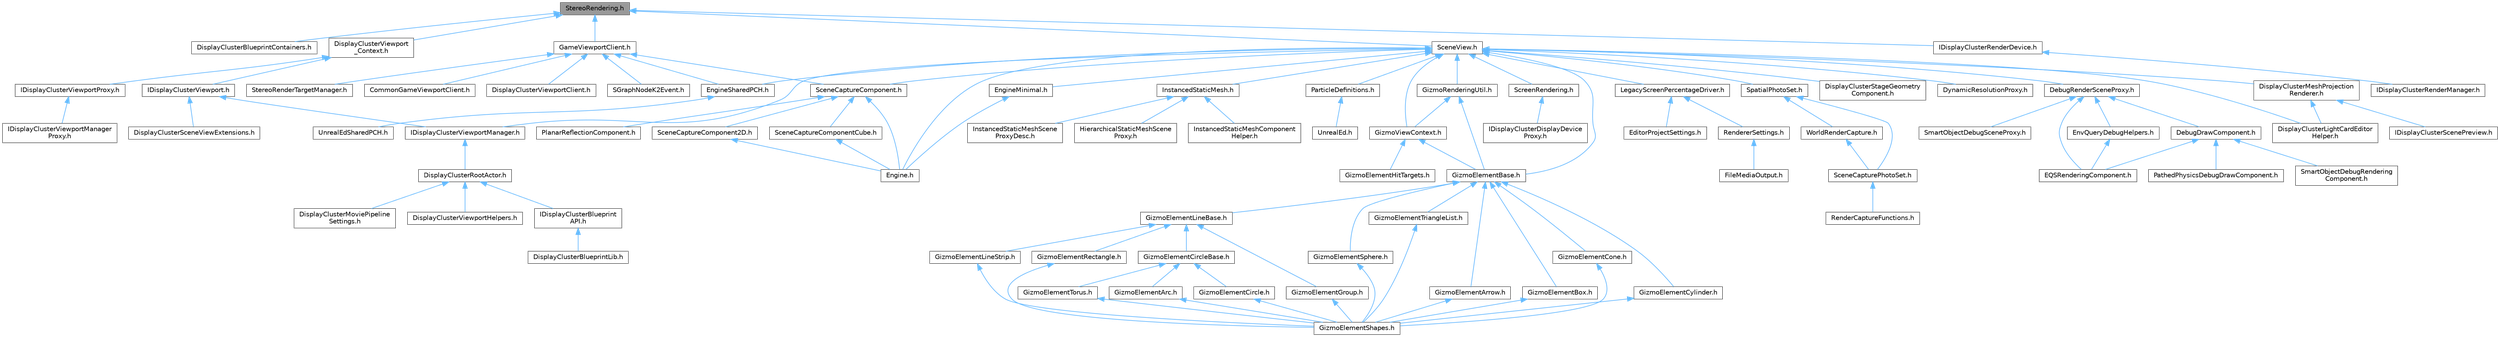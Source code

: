 digraph "StereoRendering.h"
{
 // INTERACTIVE_SVG=YES
 // LATEX_PDF_SIZE
  bgcolor="transparent";
  edge [fontname=Helvetica,fontsize=10,labelfontname=Helvetica,labelfontsize=10];
  node [fontname=Helvetica,fontsize=10,shape=box,height=0.2,width=0.4];
  Node1 [id="Node000001",label="StereoRendering.h",height=0.2,width=0.4,color="gray40", fillcolor="grey60", style="filled", fontcolor="black",tooltip=" "];
  Node1 -> Node2 [id="edge1_Node000001_Node000002",dir="back",color="steelblue1",style="solid",tooltip=" "];
  Node2 [id="Node000002",label="DisplayClusterBlueprintContainers.h",height=0.2,width=0.4,color="grey40", fillcolor="white", style="filled",URL="$d9/dff/DisplayClusterBlueprintContainers_8h.html",tooltip=" "];
  Node1 -> Node3 [id="edge2_Node000001_Node000003",dir="back",color="steelblue1",style="solid",tooltip=" "];
  Node3 [id="Node000003",label="DisplayClusterViewport\l_Context.h",height=0.2,width=0.4,color="grey40", fillcolor="white", style="filled",URL="$dd/deb/DisplayClusterViewport__Context_8h.html",tooltip=" "];
  Node3 -> Node4 [id="edge3_Node000003_Node000004",dir="back",color="steelblue1",style="solid",tooltip=" "];
  Node4 [id="Node000004",label="IDisplayClusterViewport.h",height=0.2,width=0.4,color="grey40", fillcolor="white", style="filled",URL="$dc/d64/IDisplayClusterViewport_8h.html",tooltip=" "];
  Node4 -> Node5 [id="edge4_Node000004_Node000005",dir="back",color="steelblue1",style="solid",tooltip=" "];
  Node5 [id="Node000005",label="DisplayClusterSceneViewExtensions.h",height=0.2,width=0.4,color="grey40", fillcolor="white", style="filled",URL="$db/dda/DisplayClusterSceneViewExtensions_8h.html",tooltip=" "];
  Node4 -> Node6 [id="edge5_Node000004_Node000006",dir="back",color="steelblue1",style="solid",tooltip=" "];
  Node6 [id="Node000006",label="IDisplayClusterViewportManager.h",height=0.2,width=0.4,color="grey40", fillcolor="white", style="filled",URL="$db/da9/IDisplayClusterViewportManager_8h.html",tooltip=" "];
  Node6 -> Node7 [id="edge6_Node000006_Node000007",dir="back",color="steelblue1",style="solid",tooltip=" "];
  Node7 [id="Node000007",label="DisplayClusterRootActor.h",height=0.2,width=0.4,color="grey40", fillcolor="white", style="filled",URL="$d0/d41/DisplayClusterRootActor_8h.html",tooltip=" "];
  Node7 -> Node8 [id="edge7_Node000007_Node000008",dir="back",color="steelblue1",style="solid",tooltip=" "];
  Node8 [id="Node000008",label="DisplayClusterMoviePipeline\lSettings.h",height=0.2,width=0.4,color="grey40", fillcolor="white", style="filled",URL="$d7/d56/DisplayClusterMoviePipelineSettings_8h.html",tooltip=" "];
  Node7 -> Node9 [id="edge8_Node000007_Node000009",dir="back",color="steelblue1",style="solid",tooltip=" "];
  Node9 [id="Node000009",label="DisplayClusterViewportHelpers.h",height=0.2,width=0.4,color="grey40", fillcolor="white", style="filled",URL="$d6/d8b/DisplayClusterViewportHelpers_8h.html",tooltip=" "];
  Node7 -> Node10 [id="edge9_Node000007_Node000010",dir="back",color="steelblue1",style="solid",tooltip=" "];
  Node10 [id="Node000010",label="IDisplayClusterBlueprint\lAPI.h",height=0.2,width=0.4,color="grey40", fillcolor="white", style="filled",URL="$d6/dd6/IDisplayClusterBlueprintAPI_8h.html",tooltip=" "];
  Node10 -> Node11 [id="edge10_Node000010_Node000011",dir="back",color="steelblue1",style="solid",tooltip=" "];
  Node11 [id="Node000011",label="DisplayClusterBlueprintLib.h",height=0.2,width=0.4,color="grey40", fillcolor="white", style="filled",URL="$d9/d13/DisplayClusterBlueprintLib_8h.html",tooltip=" "];
  Node3 -> Node12 [id="edge11_Node000003_Node000012",dir="back",color="steelblue1",style="solid",tooltip=" "];
  Node12 [id="Node000012",label="IDisplayClusterViewportProxy.h",height=0.2,width=0.4,color="grey40", fillcolor="white", style="filled",URL="$df/dfd/IDisplayClusterViewportProxy_8h.html",tooltip=" "];
  Node12 -> Node13 [id="edge12_Node000012_Node000013",dir="back",color="steelblue1",style="solid",tooltip=" "];
  Node13 [id="Node000013",label="IDisplayClusterViewportManager\lProxy.h",height=0.2,width=0.4,color="grey40", fillcolor="white", style="filled",URL="$d9/d0a/IDisplayClusterViewportManagerProxy_8h.html",tooltip=" "];
  Node1 -> Node14 [id="edge13_Node000001_Node000014",dir="back",color="steelblue1",style="solid",tooltip=" "];
  Node14 [id="Node000014",label="GameViewportClient.h",height=0.2,width=0.4,color="grey40", fillcolor="white", style="filled",URL="$d2/db9/GameViewportClient_8h.html",tooltip=" "];
  Node14 -> Node15 [id="edge14_Node000014_Node000015",dir="back",color="steelblue1",style="solid",tooltip=" "];
  Node15 [id="Node000015",label="CommonGameViewportClient.h",height=0.2,width=0.4,color="grey40", fillcolor="white", style="filled",URL="$da/dfc/CommonGameViewportClient_8h.html",tooltip=" "];
  Node14 -> Node16 [id="edge15_Node000014_Node000016",dir="back",color="steelblue1",style="solid",tooltip=" "];
  Node16 [id="Node000016",label="DisplayClusterViewportClient.h",height=0.2,width=0.4,color="grey40", fillcolor="white", style="filled",URL="$d5/de2/DisplayClusterViewportClient_8h.html",tooltip=" "];
  Node14 -> Node17 [id="edge16_Node000014_Node000017",dir="back",color="steelblue1",style="solid",tooltip=" "];
  Node17 [id="Node000017",label="EngineSharedPCH.h",height=0.2,width=0.4,color="grey40", fillcolor="white", style="filled",URL="$dc/dbb/EngineSharedPCH_8h.html",tooltip=" "];
  Node17 -> Node18 [id="edge17_Node000017_Node000018",dir="back",color="steelblue1",style="solid",tooltip=" "];
  Node18 [id="Node000018",label="UnrealEdSharedPCH.h",height=0.2,width=0.4,color="grey40", fillcolor="white", style="filled",URL="$d1/de6/UnrealEdSharedPCH_8h.html",tooltip=" "];
  Node14 -> Node19 [id="edge18_Node000014_Node000019",dir="back",color="steelblue1",style="solid",tooltip=" "];
  Node19 [id="Node000019",label="SGraphNodeK2Event.h",height=0.2,width=0.4,color="grey40", fillcolor="white", style="filled",URL="$de/d09/SGraphNodeK2Event_8h.html",tooltip=" "];
  Node14 -> Node20 [id="edge19_Node000014_Node000020",dir="back",color="steelblue1",style="solid",tooltip=" "];
  Node20 [id="Node000020",label="SceneCaptureComponent.h",height=0.2,width=0.4,color="grey40", fillcolor="white", style="filled",URL="$d2/d59/SceneCaptureComponent_8h.html",tooltip=" "];
  Node20 -> Node21 [id="edge20_Node000020_Node000021",dir="back",color="steelblue1",style="solid",tooltip=" "];
  Node21 [id="Node000021",label="Engine.h",height=0.2,width=0.4,color="grey40", fillcolor="white", style="filled",URL="$d1/d34/Public_2Engine_8h.html",tooltip=" "];
  Node20 -> Node22 [id="edge21_Node000020_Node000022",dir="back",color="steelblue1",style="solid",tooltip=" "];
  Node22 [id="Node000022",label="PlanarReflectionComponent.h",height=0.2,width=0.4,color="grey40", fillcolor="white", style="filled",URL="$db/d56/PlanarReflectionComponent_8h.html",tooltip=" "];
  Node20 -> Node23 [id="edge22_Node000020_Node000023",dir="back",color="steelblue1",style="solid",tooltip=" "];
  Node23 [id="Node000023",label="SceneCaptureComponent2D.h",height=0.2,width=0.4,color="grey40", fillcolor="white", style="filled",URL="$d1/dc3/SceneCaptureComponent2D_8h.html",tooltip=" "];
  Node23 -> Node21 [id="edge23_Node000023_Node000021",dir="back",color="steelblue1",style="solid",tooltip=" "];
  Node20 -> Node24 [id="edge24_Node000020_Node000024",dir="back",color="steelblue1",style="solid",tooltip=" "];
  Node24 [id="Node000024",label="SceneCaptureComponentCube.h",height=0.2,width=0.4,color="grey40", fillcolor="white", style="filled",URL="$db/d12/SceneCaptureComponentCube_8h.html",tooltip=" "];
  Node24 -> Node21 [id="edge25_Node000024_Node000021",dir="back",color="steelblue1",style="solid",tooltip=" "];
  Node14 -> Node25 [id="edge26_Node000014_Node000025",dir="back",color="steelblue1",style="solid",tooltip=" "];
  Node25 [id="Node000025",label="StereoRenderTargetManager.h",height=0.2,width=0.4,color="grey40", fillcolor="white", style="filled",URL="$d0/d18/StereoRenderTargetManager_8h.html",tooltip=" "];
  Node1 -> Node26 [id="edge27_Node000001_Node000026",dir="back",color="steelblue1",style="solid",tooltip=" "];
  Node26 [id="Node000026",label="IDisplayClusterRenderDevice.h",height=0.2,width=0.4,color="grey40", fillcolor="white", style="filled",URL="$d3/d2e/IDisplayClusterRenderDevice_8h.html",tooltip=" "];
  Node26 -> Node27 [id="edge28_Node000026_Node000027",dir="back",color="steelblue1",style="solid",tooltip=" "];
  Node27 [id="Node000027",label="IDisplayClusterRenderManager.h",height=0.2,width=0.4,color="grey40", fillcolor="white", style="filled",URL="$de/d11/IDisplayClusterRenderManager_8h.html",tooltip=" "];
  Node1 -> Node28 [id="edge29_Node000001_Node000028",dir="back",color="steelblue1",style="solid",tooltip=" "];
  Node28 [id="Node000028",label="SceneView.h",height=0.2,width=0.4,color="grey40", fillcolor="white", style="filled",URL="$d0/d2a/SceneView_8h.html",tooltip=" "];
  Node28 -> Node29 [id="edge30_Node000028_Node000029",dir="back",color="steelblue1",style="solid",tooltip=" "];
  Node29 [id="Node000029",label="DebugRenderSceneProxy.h",height=0.2,width=0.4,color="grey40", fillcolor="white", style="filled",URL="$dc/db2/DebugRenderSceneProxy_8h.html",tooltip=" "];
  Node29 -> Node30 [id="edge31_Node000029_Node000030",dir="back",color="steelblue1",style="solid",tooltip=" "];
  Node30 [id="Node000030",label="DebugDrawComponent.h",height=0.2,width=0.4,color="grey40", fillcolor="white", style="filled",URL="$d9/dae/DebugDrawComponent_8h.html",tooltip=" "];
  Node30 -> Node31 [id="edge32_Node000030_Node000031",dir="back",color="steelblue1",style="solid",tooltip=" "];
  Node31 [id="Node000031",label="EQSRenderingComponent.h",height=0.2,width=0.4,color="grey40", fillcolor="white", style="filled",URL="$df/d63/EQSRenderingComponent_8h.html",tooltip=" "];
  Node30 -> Node32 [id="edge33_Node000030_Node000032",dir="back",color="steelblue1",style="solid",tooltip=" "];
  Node32 [id="Node000032",label="PathedPhysicsDebugDrawComponent.h",height=0.2,width=0.4,color="grey40", fillcolor="white", style="filled",URL="$d9/dd8/PathedPhysicsDebugDrawComponent_8h.html",tooltip=" "];
  Node30 -> Node33 [id="edge34_Node000030_Node000033",dir="back",color="steelblue1",style="solid",tooltip=" "];
  Node33 [id="Node000033",label="SmartObjectDebugRendering\lComponent.h",height=0.2,width=0.4,color="grey40", fillcolor="white", style="filled",URL="$d2/db9/SmartObjectDebugRenderingComponent_8h.html",tooltip=" "];
  Node29 -> Node31 [id="edge35_Node000029_Node000031",dir="back",color="steelblue1",style="solid",tooltip=" "];
  Node29 -> Node34 [id="edge36_Node000029_Node000034",dir="back",color="steelblue1",style="solid",tooltip=" "];
  Node34 [id="Node000034",label="EnvQueryDebugHelpers.h",height=0.2,width=0.4,color="grey40", fillcolor="white", style="filled",URL="$de/dda/EnvQueryDebugHelpers_8h.html",tooltip=" "];
  Node34 -> Node31 [id="edge37_Node000034_Node000031",dir="back",color="steelblue1",style="solid",tooltip=" "];
  Node29 -> Node35 [id="edge38_Node000029_Node000035",dir="back",color="steelblue1",style="solid",tooltip=" "];
  Node35 [id="Node000035",label="SmartObjectDebugSceneProxy.h",height=0.2,width=0.4,color="grey40", fillcolor="white", style="filled",URL="$dd/df5/SmartObjectDebugSceneProxy_8h.html",tooltip=" "];
  Node28 -> Node36 [id="edge39_Node000028_Node000036",dir="back",color="steelblue1",style="solid",tooltip=" "];
  Node36 [id="Node000036",label="DisplayClusterLightCardEditor\lHelper.h",height=0.2,width=0.4,color="grey40", fillcolor="white", style="filled",URL="$d5/d0b/DisplayClusterLightCardEditorHelper_8h.html",tooltip=" "];
  Node28 -> Node37 [id="edge40_Node000028_Node000037",dir="back",color="steelblue1",style="solid",tooltip=" "];
  Node37 [id="Node000037",label="DisplayClusterMeshProjection\lRenderer.h",height=0.2,width=0.4,color="grey40", fillcolor="white", style="filled",URL="$d5/d85/DisplayClusterMeshProjectionRenderer_8h.html",tooltip=" "];
  Node37 -> Node36 [id="edge41_Node000037_Node000036",dir="back",color="steelblue1",style="solid",tooltip=" "];
  Node37 -> Node38 [id="edge42_Node000037_Node000038",dir="back",color="steelblue1",style="solid",tooltip=" "];
  Node38 [id="Node000038",label="IDisplayClusterScenePreview.h",height=0.2,width=0.4,color="grey40", fillcolor="white", style="filled",URL="$dc/dce/IDisplayClusterScenePreview_8h.html",tooltip=" "];
  Node28 -> Node39 [id="edge43_Node000028_Node000039",dir="back",color="steelblue1",style="solid",tooltip=" "];
  Node39 [id="Node000039",label="DisplayClusterStageGeometry\lComponent.h",height=0.2,width=0.4,color="grey40", fillcolor="white", style="filled",URL="$d2/df3/DisplayClusterStageGeometryComponent_8h.html",tooltip=" "];
  Node28 -> Node40 [id="edge44_Node000028_Node000040",dir="back",color="steelblue1",style="solid",tooltip=" "];
  Node40 [id="Node000040",label="DynamicResolutionProxy.h",height=0.2,width=0.4,color="grey40", fillcolor="white", style="filled",URL="$de/d4c/DynamicResolutionProxy_8h.html",tooltip=" "];
  Node28 -> Node21 [id="edge45_Node000028_Node000021",dir="back",color="steelblue1",style="solid",tooltip=" "];
  Node28 -> Node41 [id="edge46_Node000028_Node000041",dir="back",color="steelblue1",style="solid",tooltip=" "];
  Node41 [id="Node000041",label="EngineMinimal.h",height=0.2,width=0.4,color="grey40", fillcolor="white", style="filled",URL="$d0/d2c/EngineMinimal_8h.html",tooltip=" "];
  Node41 -> Node21 [id="edge47_Node000041_Node000021",dir="back",color="steelblue1",style="solid",tooltip=" "];
  Node28 -> Node17 [id="edge48_Node000028_Node000017",dir="back",color="steelblue1",style="solid",tooltip=" "];
  Node28 -> Node42 [id="edge49_Node000028_Node000042",dir="back",color="steelblue1",style="solid",tooltip=" "];
  Node42 [id="Node000042",label="GizmoElementBase.h",height=0.2,width=0.4,color="grey40", fillcolor="white", style="filled",URL="$d5/d19/GizmoElementBase_8h.html",tooltip=" "];
  Node42 -> Node43 [id="edge50_Node000042_Node000043",dir="back",color="steelblue1",style="solid",tooltip=" "];
  Node43 [id="Node000043",label="GizmoElementArrow.h",height=0.2,width=0.4,color="grey40", fillcolor="white", style="filled",URL="$df/d5b/GizmoElementArrow_8h.html",tooltip=" "];
  Node43 -> Node44 [id="edge51_Node000043_Node000044",dir="back",color="steelblue1",style="solid",tooltip=" "];
  Node44 [id="Node000044",label="GizmoElementShapes.h",height=0.2,width=0.4,color="grey40", fillcolor="white", style="filled",URL="$d9/d54/GizmoElementShapes_8h.html",tooltip=" "];
  Node42 -> Node45 [id="edge52_Node000042_Node000045",dir="back",color="steelblue1",style="solid",tooltip=" "];
  Node45 [id="Node000045",label="GizmoElementBox.h",height=0.2,width=0.4,color="grey40", fillcolor="white", style="filled",URL="$d6/d7f/GizmoElementBox_8h.html",tooltip=" "];
  Node45 -> Node44 [id="edge53_Node000045_Node000044",dir="back",color="steelblue1",style="solid",tooltip=" "];
  Node42 -> Node46 [id="edge54_Node000042_Node000046",dir="back",color="steelblue1",style="solid",tooltip=" "];
  Node46 [id="Node000046",label="GizmoElementCone.h",height=0.2,width=0.4,color="grey40", fillcolor="white", style="filled",URL="$dc/dca/GizmoElementCone_8h.html",tooltip=" "];
  Node46 -> Node44 [id="edge55_Node000046_Node000044",dir="back",color="steelblue1",style="solid",tooltip=" "];
  Node42 -> Node47 [id="edge56_Node000042_Node000047",dir="back",color="steelblue1",style="solid",tooltip=" "];
  Node47 [id="Node000047",label="GizmoElementCylinder.h",height=0.2,width=0.4,color="grey40", fillcolor="white", style="filled",URL="$da/dff/GizmoElementCylinder_8h.html",tooltip=" "];
  Node47 -> Node44 [id="edge57_Node000047_Node000044",dir="back",color="steelblue1",style="solid",tooltip=" "];
  Node42 -> Node48 [id="edge58_Node000042_Node000048",dir="back",color="steelblue1",style="solid",tooltip=" "];
  Node48 [id="Node000048",label="GizmoElementLineBase.h",height=0.2,width=0.4,color="grey40", fillcolor="white", style="filled",URL="$d4/d1b/GizmoElementLineBase_8h.html",tooltip=" "];
  Node48 -> Node49 [id="edge59_Node000048_Node000049",dir="back",color="steelblue1",style="solid",tooltip=" "];
  Node49 [id="Node000049",label="GizmoElementCircleBase.h",height=0.2,width=0.4,color="grey40", fillcolor="white", style="filled",URL="$d5/d29/GizmoElementCircleBase_8h.html",tooltip=" "];
  Node49 -> Node50 [id="edge60_Node000049_Node000050",dir="back",color="steelblue1",style="solid",tooltip=" "];
  Node50 [id="Node000050",label="GizmoElementArc.h",height=0.2,width=0.4,color="grey40", fillcolor="white", style="filled",URL="$dc/dda/GizmoElementArc_8h.html",tooltip=" "];
  Node50 -> Node44 [id="edge61_Node000050_Node000044",dir="back",color="steelblue1",style="solid",tooltip=" "];
  Node49 -> Node51 [id="edge62_Node000049_Node000051",dir="back",color="steelblue1",style="solid",tooltip=" "];
  Node51 [id="Node000051",label="GizmoElementCircle.h",height=0.2,width=0.4,color="grey40", fillcolor="white", style="filled",URL="$dd/dd8/GizmoElementCircle_8h.html",tooltip=" "];
  Node51 -> Node44 [id="edge63_Node000051_Node000044",dir="back",color="steelblue1",style="solid",tooltip=" "];
  Node49 -> Node52 [id="edge64_Node000049_Node000052",dir="back",color="steelblue1",style="solid",tooltip=" "];
  Node52 [id="Node000052",label="GizmoElementTorus.h",height=0.2,width=0.4,color="grey40", fillcolor="white", style="filled",URL="$df/d72/GizmoElementTorus_8h.html",tooltip=" "];
  Node52 -> Node44 [id="edge65_Node000052_Node000044",dir="back",color="steelblue1",style="solid",tooltip=" "];
  Node48 -> Node53 [id="edge66_Node000048_Node000053",dir="back",color="steelblue1",style="solid",tooltip=" "];
  Node53 [id="Node000053",label="GizmoElementGroup.h",height=0.2,width=0.4,color="grey40", fillcolor="white", style="filled",URL="$df/d24/GizmoElementGroup_8h.html",tooltip=" "];
  Node53 -> Node44 [id="edge67_Node000053_Node000044",dir="back",color="steelblue1",style="solid",tooltip=" "];
  Node48 -> Node54 [id="edge68_Node000048_Node000054",dir="back",color="steelblue1",style="solid",tooltip=" "];
  Node54 [id="Node000054",label="GizmoElementLineStrip.h",height=0.2,width=0.4,color="grey40", fillcolor="white", style="filled",URL="$d8/dca/GizmoElementLineStrip_8h.html",tooltip=" "];
  Node54 -> Node44 [id="edge69_Node000054_Node000044",dir="back",color="steelblue1",style="solid",tooltip=" "];
  Node48 -> Node55 [id="edge70_Node000048_Node000055",dir="back",color="steelblue1",style="solid",tooltip=" "];
  Node55 [id="Node000055",label="GizmoElementRectangle.h",height=0.2,width=0.4,color="grey40", fillcolor="white", style="filled",URL="$de/d3f/GizmoElementRectangle_8h.html",tooltip=" "];
  Node55 -> Node44 [id="edge71_Node000055_Node000044",dir="back",color="steelblue1",style="solid",tooltip=" "];
  Node42 -> Node56 [id="edge72_Node000042_Node000056",dir="back",color="steelblue1",style="solid",tooltip=" "];
  Node56 [id="Node000056",label="GizmoElementSphere.h",height=0.2,width=0.4,color="grey40", fillcolor="white", style="filled",URL="$df/d53/GizmoElementSphere_8h.html",tooltip=" "];
  Node56 -> Node44 [id="edge73_Node000056_Node000044",dir="back",color="steelblue1",style="solid",tooltip=" "];
  Node42 -> Node57 [id="edge74_Node000042_Node000057",dir="back",color="steelblue1",style="solid",tooltip=" "];
  Node57 [id="Node000057",label="GizmoElementTriangleList.h",height=0.2,width=0.4,color="grey40", fillcolor="white", style="filled",URL="$dc/dc3/GizmoElementTriangleList_8h.html",tooltip=" "];
  Node57 -> Node44 [id="edge75_Node000057_Node000044",dir="back",color="steelblue1",style="solid",tooltip=" "];
  Node28 -> Node58 [id="edge76_Node000028_Node000058",dir="back",color="steelblue1",style="solid",tooltip=" "];
  Node58 [id="Node000058",label="GizmoRenderingUtil.h",height=0.2,width=0.4,color="grey40", fillcolor="white", style="filled",URL="$d0/d40/GizmoRenderingUtil_8h.html",tooltip=" "];
  Node58 -> Node42 [id="edge77_Node000058_Node000042",dir="back",color="steelblue1",style="solid",tooltip=" "];
  Node58 -> Node59 [id="edge78_Node000058_Node000059",dir="back",color="steelblue1",style="solid",tooltip=" "];
  Node59 [id="Node000059",label="GizmoViewContext.h",height=0.2,width=0.4,color="grey40", fillcolor="white", style="filled",URL="$dd/d1a/GizmoViewContext_8h.html",tooltip=" "];
  Node59 -> Node42 [id="edge79_Node000059_Node000042",dir="back",color="steelblue1",style="solid",tooltip=" "];
  Node59 -> Node60 [id="edge80_Node000059_Node000060",dir="back",color="steelblue1",style="solid",tooltip=" "];
  Node60 [id="Node000060",label="GizmoElementHitTargets.h",height=0.2,width=0.4,color="grey40", fillcolor="white", style="filled",URL="$da/d23/GizmoElementHitTargets_8h.html",tooltip=" "];
  Node28 -> Node59 [id="edge81_Node000028_Node000059",dir="back",color="steelblue1",style="solid",tooltip=" "];
  Node28 -> Node6 [id="edge82_Node000028_Node000006",dir="back",color="steelblue1",style="solid",tooltip=" "];
  Node28 -> Node61 [id="edge83_Node000028_Node000061",dir="back",color="steelblue1",style="solid",tooltip=" "];
  Node61 [id="Node000061",label="InstancedStaticMesh.h",height=0.2,width=0.4,color="grey40", fillcolor="white", style="filled",URL="$dd/d89/InstancedStaticMesh_8h.html",tooltip=" "];
  Node61 -> Node62 [id="edge84_Node000061_Node000062",dir="back",color="steelblue1",style="solid",tooltip=" "];
  Node62 [id="Node000062",label="HierarchicalStaticMeshScene\lProxy.h",height=0.2,width=0.4,color="grey40", fillcolor="white", style="filled",URL="$d3/d4d/HierarchicalStaticMeshSceneProxy_8h.html",tooltip=" "];
  Node61 -> Node63 [id="edge85_Node000061_Node000063",dir="back",color="steelblue1",style="solid",tooltip=" "];
  Node63 [id="Node000063",label="InstancedStaticMeshComponent\lHelper.h",height=0.2,width=0.4,color="grey40", fillcolor="white", style="filled",URL="$dc/dc7/InstancedStaticMeshComponentHelper_8h.html",tooltip=" "];
  Node61 -> Node64 [id="edge86_Node000061_Node000064",dir="back",color="steelblue1",style="solid",tooltip=" "];
  Node64 [id="Node000064",label="InstancedStaticMeshScene\lProxyDesc.h",height=0.2,width=0.4,color="grey40", fillcolor="white", style="filled",URL="$db/dcf/InstancedStaticMeshSceneProxyDesc_8h.html",tooltip=" "];
  Node28 -> Node65 [id="edge87_Node000028_Node000065",dir="back",color="steelblue1",style="solid",tooltip=" "];
  Node65 [id="Node000065",label="LegacyScreenPercentageDriver.h",height=0.2,width=0.4,color="grey40", fillcolor="white", style="filled",URL="$d7/db3/LegacyScreenPercentageDriver_8h.html",tooltip=" "];
  Node65 -> Node66 [id="edge88_Node000065_Node000066",dir="back",color="steelblue1",style="solid",tooltip=" "];
  Node66 [id="Node000066",label="EditorProjectSettings.h",height=0.2,width=0.4,color="grey40", fillcolor="white", style="filled",URL="$d5/d1a/EditorProjectSettings_8h.html",tooltip=" "];
  Node65 -> Node67 [id="edge89_Node000065_Node000067",dir="back",color="steelblue1",style="solid",tooltip=" "];
  Node67 [id="Node000067",label="RendererSettings.h",height=0.2,width=0.4,color="grey40", fillcolor="white", style="filled",URL="$d4/db4/RendererSettings_8h.html",tooltip=" "];
  Node67 -> Node68 [id="edge90_Node000067_Node000068",dir="back",color="steelblue1",style="solid",tooltip=" "];
  Node68 [id="Node000068",label="FileMediaOutput.h",height=0.2,width=0.4,color="grey40", fillcolor="white", style="filled",URL="$d8/dfb/FileMediaOutput_8h.html",tooltip=" "];
  Node28 -> Node69 [id="edge91_Node000028_Node000069",dir="back",color="steelblue1",style="solid",tooltip=" "];
  Node69 [id="Node000069",label="ParticleDefinitions.h",height=0.2,width=0.4,color="grey40", fillcolor="white", style="filled",URL="$db/dde/ParticleDefinitions_8h.html",tooltip=" "];
  Node69 -> Node70 [id="edge92_Node000069_Node000070",dir="back",color="steelblue1",style="solid",tooltip=" "];
  Node70 [id="Node000070",label="UnrealEd.h",height=0.2,width=0.4,color="grey40", fillcolor="white", style="filled",URL="$d2/d5f/UnrealEd_8h.html",tooltip=" "];
  Node28 -> Node20 [id="edge93_Node000028_Node000020",dir="back",color="steelblue1",style="solid",tooltip=" "];
  Node28 -> Node71 [id="edge94_Node000028_Node000071",dir="back",color="steelblue1",style="solid",tooltip=" "];
  Node71 [id="Node000071",label="ScreenRendering.h",height=0.2,width=0.4,color="grey40", fillcolor="white", style="filled",URL="$d8/d7a/ScreenRendering_8h.html",tooltip=" "];
  Node71 -> Node72 [id="edge95_Node000071_Node000072",dir="back",color="steelblue1",style="solid",tooltip=" "];
  Node72 [id="Node000072",label="IDisplayClusterDisplayDevice\lProxy.h",height=0.2,width=0.4,color="grey40", fillcolor="white", style="filled",URL="$dd/d48/IDisplayClusterDisplayDeviceProxy_8h.html",tooltip=" "];
  Node28 -> Node73 [id="edge96_Node000028_Node000073",dir="back",color="steelblue1",style="solid",tooltip=" "];
  Node73 [id="Node000073",label="SpatialPhotoSet.h",height=0.2,width=0.4,color="grey40", fillcolor="white", style="filled",URL="$d4/de6/SpatialPhotoSet_8h.html",tooltip=" "];
  Node73 -> Node74 [id="edge97_Node000073_Node000074",dir="back",color="steelblue1",style="solid",tooltip=" "];
  Node74 [id="Node000074",label="SceneCapturePhotoSet.h",height=0.2,width=0.4,color="grey40", fillcolor="white", style="filled",URL="$da/d6b/SceneCapturePhotoSet_8h.html",tooltip=" "];
  Node74 -> Node75 [id="edge98_Node000074_Node000075",dir="back",color="steelblue1",style="solid",tooltip=" "];
  Node75 [id="Node000075",label="RenderCaptureFunctions.h",height=0.2,width=0.4,color="grey40", fillcolor="white", style="filled",URL="$d3/dc6/RenderCaptureFunctions_8h.html",tooltip=" "];
  Node73 -> Node76 [id="edge99_Node000073_Node000076",dir="back",color="steelblue1",style="solid",tooltip=" "];
  Node76 [id="Node000076",label="WorldRenderCapture.h",height=0.2,width=0.4,color="grey40", fillcolor="white", style="filled",URL="$d2/db2/WorldRenderCapture_8h.html",tooltip=" "];
  Node76 -> Node74 [id="edge100_Node000076_Node000074",dir="back",color="steelblue1",style="solid",tooltip=" "];
}
